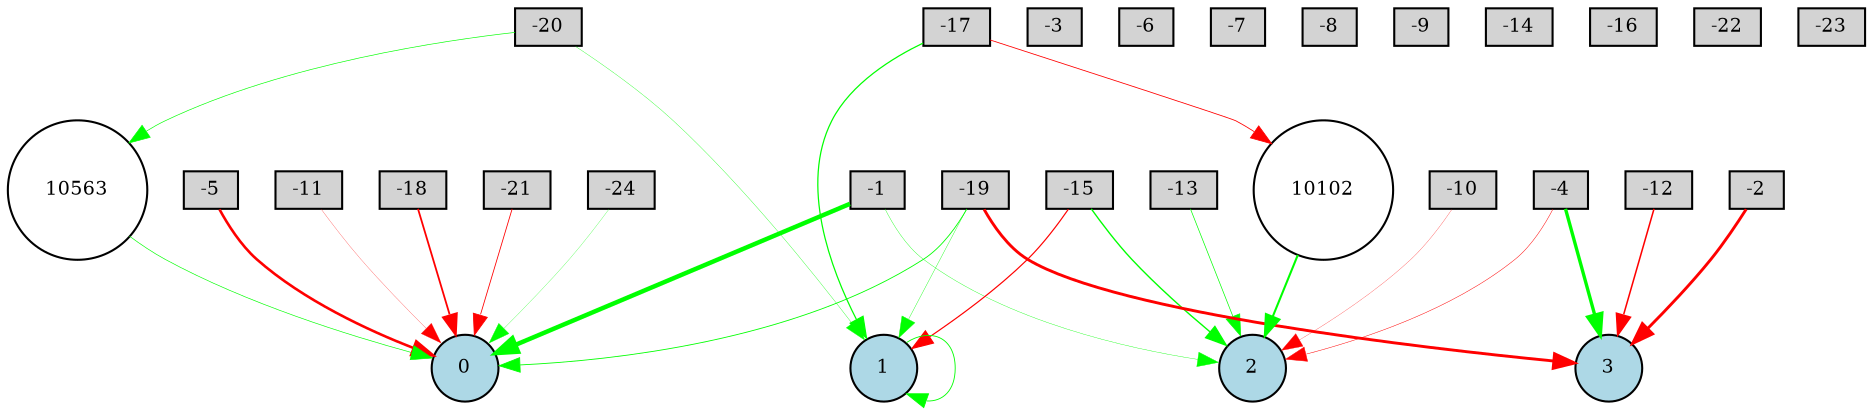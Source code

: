 digraph {
	node [fontsize=9 height=0.2 shape=circle width=0.2]
	-1 [fillcolor=lightgray shape=box style=filled]
	-2 [fillcolor=lightgray shape=box style=filled]
	-3 [fillcolor=lightgray shape=box style=filled]
	-4 [fillcolor=lightgray shape=box style=filled]
	-5 [fillcolor=lightgray shape=box style=filled]
	-6 [fillcolor=lightgray shape=box style=filled]
	-7 [fillcolor=lightgray shape=box style=filled]
	-8 [fillcolor=lightgray shape=box style=filled]
	-9 [fillcolor=lightgray shape=box style=filled]
	-10 [fillcolor=lightgray shape=box style=filled]
	-11 [fillcolor=lightgray shape=box style=filled]
	-12 [fillcolor=lightgray shape=box style=filled]
	-13 [fillcolor=lightgray shape=box style=filled]
	-14 [fillcolor=lightgray shape=box style=filled]
	-15 [fillcolor=lightgray shape=box style=filled]
	-16 [fillcolor=lightgray shape=box style=filled]
	-17 [fillcolor=lightgray shape=box style=filled]
	-18 [fillcolor=lightgray shape=box style=filled]
	-19 [fillcolor=lightgray shape=box style=filled]
	-20 [fillcolor=lightgray shape=box style=filled]
	-21 [fillcolor=lightgray shape=box style=filled]
	-22 [fillcolor=lightgray shape=box style=filled]
	-23 [fillcolor=lightgray shape=box style=filled]
	-24 [fillcolor=lightgray shape=box style=filled]
	0 [fillcolor=lightblue style=filled]
	1 [fillcolor=lightblue style=filled]
	2 [fillcolor=lightblue style=filled]
	3 [fillcolor=lightblue style=filled]
	10563 [fillcolor=white style=filled]
	10102 [fillcolor=white style=filled]
	-10 -> 2 [color=red penwidth=0.12299663994974996 style=solid]
	-19 -> 3 [color=red penwidth=1.3905311646077234 style=solid]
	-17 -> 10102 [color=red penwidth=0.3958290157673665 style=solid]
	-15 -> 2 [color=green penwidth=0.6602859451322667 style=solid]
	-4 -> 2 [color=red penwidth=0.23233061694620766 style=solid]
	-1 -> 0 [color=green penwidth=2.153896922655346 style=solid]
	-11 -> 0 [color=red penwidth=0.11536355488717108 style=solid]
	-15 -> 1 [color=red penwidth=0.5684575001389123 style=solid]
	-4 -> 3 [color=green penwidth=1.6140015057820294 style=solid]
	-21 -> 0 [color=red penwidth=0.40021983417341433 style=solid]
	-13 -> 2 [color=green penwidth=0.3366333421661179 style=solid]
	-19 -> 0 [color=green penwidth=0.40897404746573585 style=solid]
	1 -> 1 [color=green penwidth=0.4211970466224685 style=solid]
	-18 -> 0 [color=red penwidth=0.8612175446761854 style=solid]
	-5 -> 0 [color=red penwidth=1.252906469019669 style=solid]
	-19 -> 1 [color=green penwidth=0.18169258982533978 style=solid]
	10563 -> 0 [color=green penwidth=0.30839157150168683 style=solid]
	-1 -> 2 [color=green penwidth=0.17590924574829675 style=solid]
	10102 -> 2 [color=green penwidth=0.9918365253886369 style=solid]
	-20 -> 10563 [color=green penwidth=0.312550132955711 style=solid]
	-20 -> 1 [color=green penwidth=0.16410601830789273 style=solid]
	-12 -> 3 [color=red penwidth=0.7382823099478494 style=solid]
	-2 -> 3 [color=red penwidth=1.3844662915113748 style=solid]
	-24 -> 0 [color=green penwidth=0.1214271865132544 style=solid]
	-17 -> 1 [color=green penwidth=0.5911731996864151 style=solid]
}
